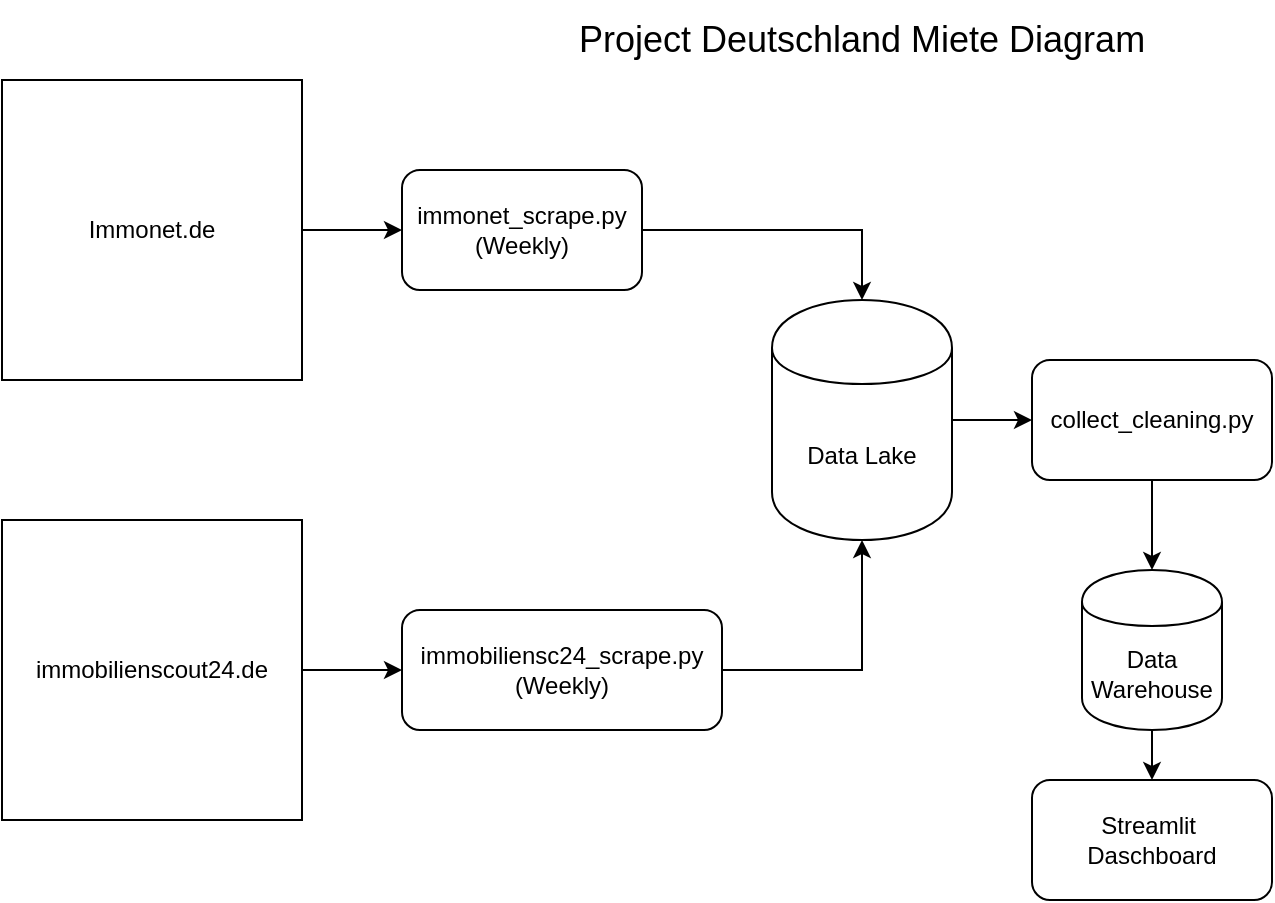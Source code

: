 <mxGraphModel dx="710" dy="612" grid="1" gridSize="10" guides="1" tooltips="1" connect="1" arrows="1" fold="1" page="1" pageScale="1" pageWidth="850" pageHeight="1100" background="#ffffff"><root><mxCell id="0"/><mxCell id="1" parent="0"/><mxCell id="4" style="edgeStyle=orthogonalEdgeStyle;rounded=0;html=1;exitX=1;exitY=0.5;entryX=0.5;entryY=0;jettySize=auto;orthogonalLoop=1;" parent="1" source="5" target="3" edge="1"><mxGeometry relative="1" as="geometry"/></mxCell><mxCell id="2" value="Immonet.de" style="whiteSpace=wrap;html=1;aspect=fixed;" parent="1" vertex="1"><mxGeometry x="40" y="50" width="150" height="150" as="geometry"/></mxCell><mxCell id="15" style="edgeStyle=orthogonalEdgeStyle;rounded=0;html=1;exitX=1;exitY=0.5;entryX=0;entryY=0.5;jettySize=auto;orthogonalLoop=1;" parent="1" source="3" target="14" edge="1"><mxGeometry relative="1" as="geometry"/></mxCell><mxCell id="3" value="Data Lake" style="shape=cylinder;whiteSpace=wrap;html=1;boundedLbl=1;" parent="1" vertex="1"><mxGeometry x="425" y="160" width="90" height="120" as="geometry"/></mxCell><mxCell id="10" style="edgeStyle=orthogonalEdgeStyle;rounded=0;html=1;exitX=1;exitY=0.5;entryX=0;entryY=0.5;jettySize=auto;orthogonalLoop=1;" parent="1" source="6" target="8" edge="1"><mxGeometry relative="1" as="geometry"/></mxCell><mxCell id="6" value="immobilienscout24.de" style="whiteSpace=wrap;html=1;aspect=fixed;" parent="1" vertex="1"><mxGeometry x="40" y="270" width="150" height="150" as="geometry"/></mxCell><mxCell id="5" value="immonet_scrape.py&lt;div&gt;(Weekly)&lt;/div&gt;" style="rounded=1;whiteSpace=wrap;html=1;" parent="1" vertex="1"><mxGeometry x="240" y="95" width="120" height="60" as="geometry"/></mxCell><mxCell id="7" style="edgeStyle=orthogonalEdgeStyle;rounded=0;html=1;exitX=1;exitY=0.5;jettySize=auto;orthogonalLoop=1;" parent="1" source="2" target="5" edge="1"><mxGeometry relative="1" as="geometry"><mxPoint x="120" y="90" as="sourcePoint"/><mxPoint x="555" y="200" as="targetPoint"/><Array as="points"><mxPoint x="290" y="125"/><mxPoint x="290" y="125"/></Array></mxGeometry></mxCell><mxCell id="12" style="edgeStyle=orthogonalEdgeStyle;rounded=0;html=1;exitX=1;exitY=0.5;entryX=0.5;entryY=1;jettySize=auto;orthogonalLoop=1;" parent="1" source="8" target="3" edge="1"><mxGeometry relative="1" as="geometry"/></mxCell><mxCell id="8" value="immobiliensc24_scrape.py&lt;div&gt;(Weekly)&lt;/div&gt;" style="rounded=1;whiteSpace=wrap;html=1;" parent="1" vertex="1"><mxGeometry x="240" y="315" width="160" height="60" as="geometry"/></mxCell><mxCell id="13" value="Streamlit&amp;nbsp;&lt;div&gt;Daschboard&lt;/div&gt;" style="rounded=1;whiteSpace=wrap;html=1;" parent="1" vertex="1"><mxGeometry x="555" y="400" width="120" height="60" as="geometry"/></mxCell><mxCell id="16" style="edgeStyle=orthogonalEdgeStyle;rounded=0;html=1;jettySize=auto;orthogonalLoop=1;exitX=0.5;exitY=1;" parent="1" source="18" target="13" edge="1"><mxGeometry relative="1" as="geometry"><mxPoint x="610" y="260" as="sourcePoint"/><Array as="points"/></mxGeometry></mxCell><mxCell id="14" value="collect_cleaning.py" style="rounded=1;whiteSpace=wrap;html=1;" parent="1" vertex="1"><mxGeometry x="555" y="190" width="120" height="60" as="geometry"/></mxCell><mxCell id="17" value="Project Deutschland Miete Diagram" style="text;html=1;strokeColor=none;fillColor=none;align=center;verticalAlign=middle;whiteSpace=wrap;rounded=0;fontSize=18;" parent="1" vertex="1"><mxGeometry x="320" y="10" width="300" height="40" as="geometry"/></mxCell><mxCell id="18" value="Data&lt;div&gt;Warehouse&lt;/div&gt;" style="shape=cylinder;whiteSpace=wrap;html=1;boundedLbl=1;" vertex="1" parent="1"><mxGeometry x="580" y="295" width="70" height="80" as="geometry"/></mxCell><mxCell id="19" style="edgeStyle=orthogonalEdgeStyle;rounded=0;html=1;jettySize=auto;orthogonalLoop=1;exitX=0.5;exitY=1;" edge="1" parent="1" source="14" target="18"><mxGeometry relative="1" as="geometry"><mxPoint x="610" y="250" as="sourcePoint"/><mxPoint x="610" y="470" as="targetPoint"/><Array as="points"/></mxGeometry></mxCell></root></mxGraphModel>
